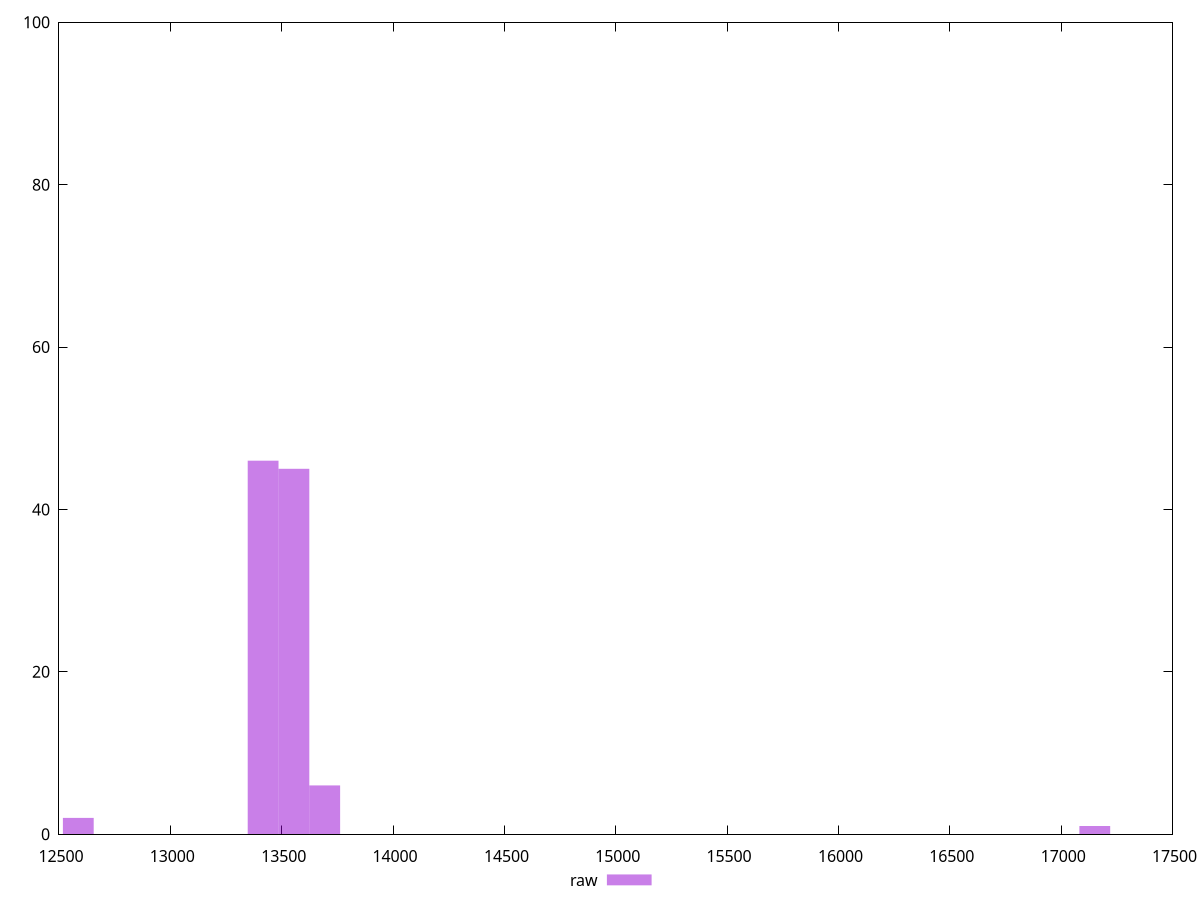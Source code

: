 reset
set terminal svg size 640, 490 enhanced background rgb 'white'
set output "report_00007_2020-12-11T15:55:29.892Z/largest-contentful-paint/samples/pages/raw/histogram.svg"

$raw <<EOF
13554.844169018834 45
13693.158905437394 6
13416.529432600275 46
17151.02731590138 1
12586.641014088918 2
EOF

set key outside below
set boxwidth 138.31473641855953
set yrange [0:100]
set style fill transparent solid 0.5 noborder

plot \
  $raw title "raw" with boxes, \


reset